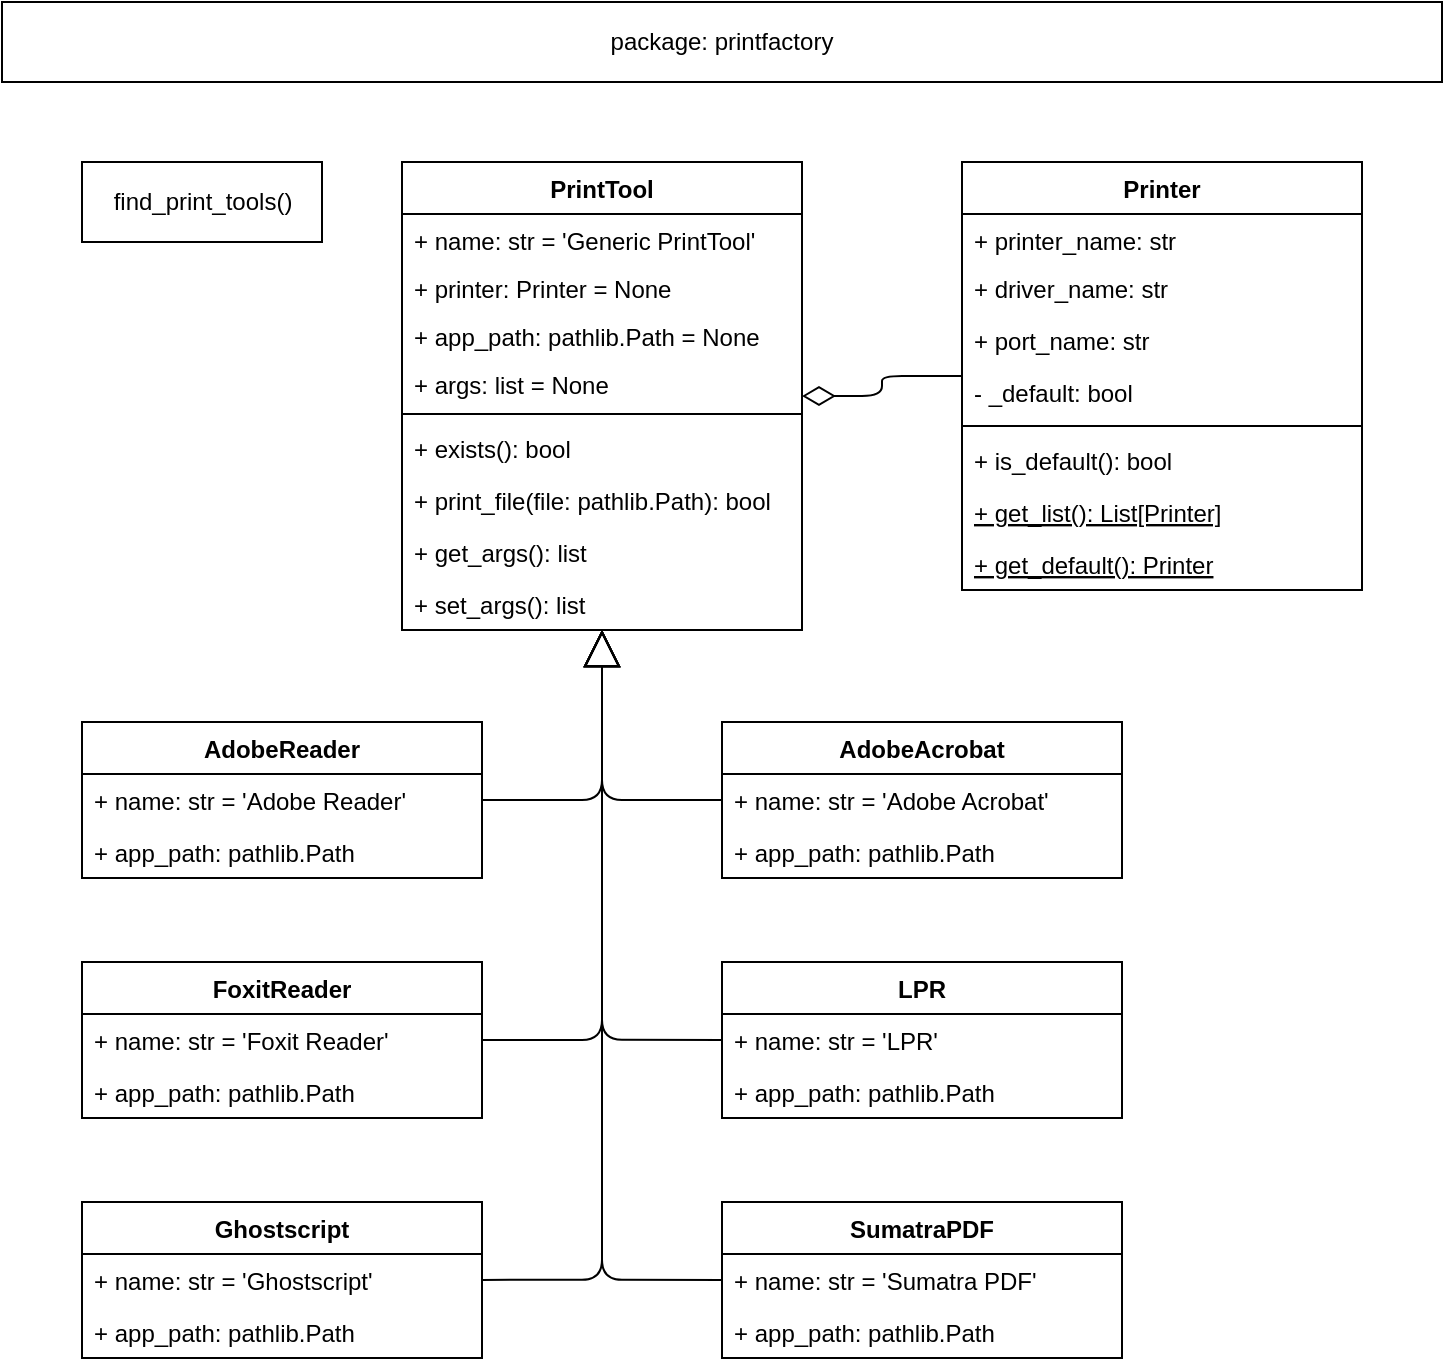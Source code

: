 <mxfile version="14.1.8" type="device"><diagram id="5JRmS1I60uvcFdtSQp9p" name="Seite-1"><mxGraphModel dx="813" dy="470" grid="1" gridSize="10" guides="1" tooltips="1" connect="1" arrows="1" fold="1" page="1" pageScale="1" pageWidth="827" pageHeight="1169" math="0" shadow="0"><root><mxCell id="0"/><mxCell id="1" parent="0"/><mxCell id="8TUSWJuhwqj37vCI7hse-1" value="package: printfactory" style="rounded=0;whiteSpace=wrap;html=1;" parent="1" vertex="1"><mxGeometry x="40" y="40" width="720" height="40" as="geometry"/></mxCell><mxCell id="8TUSWJuhwqj37vCI7hse-18" value="Printer" style="swimlane;fontStyle=1;align=center;verticalAlign=top;childLayout=stackLayout;horizontal=1;startSize=26;horizontalStack=0;resizeParent=1;resizeParentMax=0;resizeLast=0;collapsible=1;marginBottom=0;" parent="1" vertex="1"><mxGeometry x="520" y="120" width="200" height="214" as="geometry"/></mxCell><mxCell id="8TUSWJuhwqj37vCI7hse-19" value="+ printer_name: str" style="text;strokeColor=none;fillColor=none;align=left;verticalAlign=top;spacingLeft=4;spacingRight=4;overflow=hidden;rotatable=0;points=[[0,0.5],[1,0.5]];portConstraint=eastwest;" parent="8TUSWJuhwqj37vCI7hse-18" vertex="1"><mxGeometry y="26" width="200" height="24" as="geometry"/></mxCell><mxCell id="8TUSWJuhwqj37vCI7hse-32" value="+ driver_name: str" style="text;strokeColor=none;fillColor=none;align=left;verticalAlign=top;spacingLeft=4;spacingRight=4;overflow=hidden;rotatable=0;points=[[0,0.5],[1,0.5]];portConstraint=eastwest;dashed=1;" parent="8TUSWJuhwqj37vCI7hse-18" vertex="1"><mxGeometry y="50" width="200" height="26" as="geometry"/></mxCell><mxCell id="8TUSWJuhwqj37vCI7hse-31" value="+ port_name: str" style="text;strokeColor=none;fillColor=none;align=left;verticalAlign=top;spacingLeft=4;spacingRight=4;overflow=hidden;rotatable=0;points=[[0,0.5],[1,0.5]];portConstraint=eastwest;dashed=1;" parent="8TUSWJuhwqj37vCI7hse-18" vertex="1"><mxGeometry y="76" width="200" height="26" as="geometry"/></mxCell><mxCell id="vPlAIlx_1tMzaS5x7Q4s-1" value="- _default: bool" style="text;strokeColor=none;fillColor=none;align=left;verticalAlign=top;spacingLeft=4;spacingRight=4;overflow=hidden;rotatable=0;points=[[0,0.5],[1,0.5]];portConstraint=eastwest;dashed=1;" parent="8TUSWJuhwqj37vCI7hse-18" vertex="1"><mxGeometry y="102" width="200" height="26" as="geometry"/></mxCell><mxCell id="8TUSWJuhwqj37vCI7hse-20" value="" style="line;strokeWidth=1;fillColor=none;align=left;verticalAlign=middle;spacingTop=-1;spacingLeft=3;spacingRight=3;rotatable=0;labelPosition=right;points=[];portConstraint=eastwest;" parent="8TUSWJuhwqj37vCI7hse-18" vertex="1"><mxGeometry y="128" width="200" height="8" as="geometry"/></mxCell><mxCell id="8LzGVx7Nkkp_nxHZj2bV-1" value="+ is_default(): bool" style="text;strokeColor=none;fillColor=none;align=left;verticalAlign=top;spacingLeft=4;spacingRight=4;overflow=hidden;rotatable=0;points=[[0,0.5],[1,0.5]];portConstraint=eastwest;dashed=1;fontStyle=0" parent="8TUSWJuhwqj37vCI7hse-18" vertex="1"><mxGeometry y="136" width="200" height="26" as="geometry"/></mxCell><mxCell id="8TUSWJuhwqj37vCI7hse-39" value="+ get_list(): List[Printer]" style="text;strokeColor=none;fillColor=none;align=left;verticalAlign=top;spacingLeft=4;spacingRight=4;overflow=hidden;rotatable=0;points=[[0,0.5],[1,0.5]];portConstraint=eastwest;dashed=1;fontStyle=4" parent="8TUSWJuhwqj37vCI7hse-18" vertex="1"><mxGeometry y="162" width="200" height="26" as="geometry"/></mxCell><mxCell id="8TUSWJuhwqj37vCI7hse-92" value="+ get_default(): Printer" style="text;strokeColor=none;fillColor=none;align=left;verticalAlign=top;spacingLeft=4;spacingRight=4;overflow=hidden;rotatable=0;points=[[0,0.5],[1,0.5]];portConstraint=eastwest;dashed=1;fontStyle=4" parent="8TUSWJuhwqj37vCI7hse-18" vertex="1"><mxGeometry y="188" width="200" height="26" as="geometry"/></mxCell><mxCell id="8TUSWJuhwqj37vCI7hse-46" value="PrintTool" style="swimlane;fontStyle=1;align=center;verticalAlign=top;childLayout=stackLayout;horizontal=1;startSize=26;horizontalStack=0;resizeParent=1;resizeParentMax=0;resizeLast=0;collapsible=1;marginBottom=0;swimlaneLine=1;rounded=0;shadow=0;sketch=0;glass=0;swimlaneFillColor=none;" parent="1" vertex="1"><mxGeometry x="240" y="120" width="200" height="234" as="geometry"/></mxCell><mxCell id="8TUSWJuhwqj37vCI7hse-47" value="+ name: str = 'Generic PrintTool'" style="text;strokeColor=none;fillColor=none;align=left;verticalAlign=top;spacingLeft=4;spacingRight=4;overflow=hidden;rotatable=0;points=[[0,0.5],[1,0.5]];portConstraint=eastwest;" parent="8TUSWJuhwqj37vCI7hse-46" vertex="1"><mxGeometry y="26" width="200" height="24" as="geometry"/></mxCell><mxCell id="h4rYGX3XMv5W3W1L0M88-9" value="+ printer: Printer = None" style="text;strokeColor=none;fillColor=none;align=left;verticalAlign=top;spacingLeft=4;spacingRight=4;overflow=hidden;rotatable=0;points=[[0,0.5],[1,0.5]];portConstraint=eastwest;" parent="8TUSWJuhwqj37vCI7hse-46" vertex="1"><mxGeometry y="50" width="200" height="24" as="geometry"/></mxCell><mxCell id="8TUSWJuhwqj37vCI7hse-48" value="+ app_path: pathlib.Path = None" style="text;strokeColor=none;fillColor=none;align=left;verticalAlign=top;spacingLeft=4;spacingRight=4;overflow=hidden;rotatable=0;points=[[0,0.5],[1,0.5]];portConstraint=eastwest;" parent="8TUSWJuhwqj37vCI7hse-46" vertex="1"><mxGeometry y="74" width="200" height="24" as="geometry"/></mxCell><mxCell id="8TUSWJuhwqj37vCI7hse-103" value="+ args: list = None" style="text;strokeColor=none;fillColor=none;align=left;verticalAlign=top;spacingLeft=4;spacingRight=4;overflow=hidden;rotatable=0;points=[[0,0.5],[1,0.5]];portConstraint=eastwest;" parent="8TUSWJuhwqj37vCI7hse-46" vertex="1"><mxGeometry y="98" width="200" height="24" as="geometry"/></mxCell><mxCell id="8TUSWJuhwqj37vCI7hse-49" value="" style="line;strokeWidth=1;fillColor=none;align=left;verticalAlign=middle;spacingTop=-1;spacingLeft=3;spacingRight=3;rotatable=0;labelPosition=right;points=[];portConstraint=eastwest;" parent="8TUSWJuhwqj37vCI7hse-46" vertex="1"><mxGeometry y="122" width="200" height="8" as="geometry"/></mxCell><mxCell id="5pOi7dv-gdJ62pmGej4j-1" value="+ exists(): bool" style="text;strokeColor=none;fillColor=none;align=left;verticalAlign=top;spacingLeft=4;spacingRight=4;overflow=hidden;rotatable=0;points=[[0,0.5],[1,0.5]];portConstraint=eastwest;" vertex="1" parent="8TUSWJuhwqj37vCI7hse-46"><mxGeometry y="130" width="200" height="26" as="geometry"/></mxCell><mxCell id="h4rYGX3XMv5W3W1L0M88-10" value="+ print_file(file: pathlib.Path): bool" style="text;strokeColor=none;fillColor=none;align=left;verticalAlign=top;spacingLeft=4;spacingRight=4;overflow=hidden;rotatable=0;points=[[0,0.5],[1,0.5]];portConstraint=eastwest;" parent="8TUSWJuhwqj37vCI7hse-46" vertex="1"><mxGeometry y="156" width="200" height="26" as="geometry"/></mxCell><mxCell id="8TUSWJuhwqj37vCI7hse-50" value="+ get_args(): list" style="text;strokeColor=none;fillColor=none;align=left;verticalAlign=top;spacingLeft=4;spacingRight=4;overflow=hidden;rotatable=0;points=[[0,0.5],[1,0.5]];portConstraint=eastwest;" parent="8TUSWJuhwqj37vCI7hse-46" vertex="1"><mxGeometry y="182" width="200" height="26" as="geometry"/></mxCell><mxCell id="8TUSWJuhwqj37vCI7hse-102" value="+ set_args(): list" style="text;strokeColor=none;fillColor=none;align=left;verticalAlign=top;spacingLeft=4;spacingRight=4;overflow=hidden;rotatable=0;points=[[0,0.5],[1,0.5]];portConstraint=eastwest;" parent="8TUSWJuhwqj37vCI7hse-46" vertex="1"><mxGeometry y="208" width="200" height="26" as="geometry"/></mxCell><mxCell id="8TUSWJuhwqj37vCI7hse-93" value="AdobeReader" style="swimlane;fontStyle=1;align=center;verticalAlign=top;childLayout=stackLayout;horizontal=1;startSize=26;horizontalStack=0;resizeParent=1;resizeParentMax=0;resizeLast=0;collapsible=1;marginBottom=0;swimlaneLine=1;rounded=0;shadow=0;sketch=0;glass=0;swimlaneFillColor=none;" parent="1" vertex="1"><mxGeometry x="80" y="400" width="200" height="77.968" as="geometry"/></mxCell><mxCell id="8TUSWJuhwqj37vCI7hse-94" value="+ name: str = 'Adobe Reader'" style="text;strokeColor=none;fillColor=none;align=left;verticalAlign=top;spacingLeft=4;spacingRight=4;overflow=hidden;rotatable=0;points=[[0,0.5],[1,0.5]];portConstraint=eastwest;" parent="8TUSWJuhwqj37vCI7hse-93" vertex="1"><mxGeometry y="26" width="200" height="25.984" as="geometry"/></mxCell><mxCell id="8TUSWJuhwqj37vCI7hse-95" value="+ app_path: pathlib.Path" style="text;strokeColor=none;fillColor=none;align=left;verticalAlign=top;spacingLeft=4;spacingRight=4;overflow=hidden;rotatable=0;points=[[0,0.5],[1,0.5]];portConstraint=eastwest;" parent="8TUSWJuhwqj37vCI7hse-93" vertex="1"><mxGeometry y="51.984" width="200" height="25.984" as="geometry"/></mxCell><mxCell id="h4rYGX3XMv5W3W1L0M88-15" value="" style="endArrow=block;endSize=16;endFill=0;html=1;edgeStyle=orthogonalEdgeStyle;entryX=0.5;entryY=1;entryDx=0;entryDy=0;" parent="1" source="8TUSWJuhwqj37vCI7hse-94" target="8TUSWJuhwqj37vCI7hse-46" edge="1"><mxGeometry x="-0.188" y="25" width="160" relative="1" as="geometry"><mxPoint x="340" y="540" as="sourcePoint"/><mxPoint x="160" y="470" as="targetPoint"/><mxPoint as="offset"/></mxGeometry></mxCell><mxCell id="h4rYGX3XMv5W3W1L0M88-16" value="AdobeAcrobat" style="swimlane;fontStyle=1;align=center;verticalAlign=top;childLayout=stackLayout;horizontal=1;startSize=26;horizontalStack=0;resizeParent=1;resizeParentMax=0;resizeLast=0;collapsible=1;marginBottom=0;swimlaneLine=1;rounded=0;shadow=0;sketch=0;glass=0;swimlaneFillColor=none;" parent="1" vertex="1"><mxGeometry x="400" y="400" width="200" height="77.968" as="geometry"><mxRectangle x="320" y="560" width="120" height="26" as="alternateBounds"/></mxGeometry></mxCell><mxCell id="h4rYGX3XMv5W3W1L0M88-17" value="+ name: str = 'Adobe Acrobat'" style="text;strokeColor=none;fillColor=none;align=left;verticalAlign=top;spacingLeft=4;spacingRight=4;overflow=hidden;rotatable=0;points=[[0,0.5],[1,0.5]];portConstraint=eastwest;" parent="h4rYGX3XMv5W3W1L0M88-16" vertex="1"><mxGeometry y="26" width="200" height="25.984" as="geometry"/></mxCell><mxCell id="TOD3IleP97WMORPJ9C5c-18" value="+ app_path: pathlib.Path" style="text;strokeColor=none;fillColor=none;align=left;verticalAlign=top;spacingLeft=4;spacingRight=4;overflow=hidden;rotatable=0;points=[[0,0.5],[1,0.5]];portConstraint=eastwest;" parent="h4rYGX3XMv5W3W1L0M88-16" vertex="1"><mxGeometry y="51.984" width="200" height="25.984" as="geometry"/></mxCell><mxCell id="h4rYGX3XMv5W3W1L0M88-19" value="FoxitReader" style="swimlane;fontStyle=1;align=center;verticalAlign=top;childLayout=stackLayout;horizontal=1;startSize=26;horizontalStack=0;resizeParent=1;resizeParentMax=0;resizeLast=0;collapsible=1;marginBottom=0;swimlaneLine=1;rounded=0;shadow=0;sketch=0;glass=0;swimlaneFillColor=none;" parent="1" vertex="1"><mxGeometry x="80" y="519.97" width="200" height="77.968" as="geometry"/></mxCell><mxCell id="h4rYGX3XMv5W3W1L0M88-20" value="+ name: str = 'Foxit Reader'" style="text;strokeColor=none;fillColor=none;align=left;verticalAlign=top;spacingLeft=4;spacingRight=4;overflow=hidden;rotatable=0;points=[[0,0.5],[1,0.5]];portConstraint=eastwest;" parent="h4rYGX3XMv5W3W1L0M88-19" vertex="1"><mxGeometry y="26" width="200" height="25.984" as="geometry"/></mxCell><mxCell id="TOD3IleP97WMORPJ9C5c-17" value="+ app_path: pathlib.Path" style="text;strokeColor=none;fillColor=none;align=left;verticalAlign=top;spacingLeft=4;spacingRight=4;overflow=hidden;rotatable=0;points=[[0,0.5],[1,0.5]];portConstraint=eastwest;" parent="h4rYGX3XMv5W3W1L0M88-19" vertex="1"><mxGeometry y="51.984" width="200" height="25.984" as="geometry"/></mxCell><mxCell id="h4rYGX3XMv5W3W1L0M88-27" value="LPR" style="swimlane;fontStyle=1;align=center;verticalAlign=top;childLayout=stackLayout;horizontal=1;startSize=26;horizontalStack=0;resizeParent=1;resizeParentMax=0;resizeLast=0;collapsible=1;marginBottom=0;" parent="1" vertex="1"><mxGeometry x="400" y="519.94" width="200" height="78" as="geometry"/></mxCell><mxCell id="h4rYGX3XMv5W3W1L0M88-28" value="+ name: str = 'LPR'" style="text;strokeColor=none;fillColor=none;align=left;verticalAlign=top;spacingLeft=4;spacingRight=4;overflow=hidden;rotatable=0;points=[[0,0.5],[1,0.5]];portConstraint=eastwest;dashed=1;" parent="h4rYGX3XMv5W3W1L0M88-27" vertex="1"><mxGeometry y="26" width="200" height="26" as="geometry"/></mxCell><mxCell id="h4rYGX3XMv5W3W1L0M88-29" value="+ app_path: pathlib.Path" style="text;strokeColor=none;fillColor=none;align=left;verticalAlign=top;spacingLeft=4;spacingRight=4;overflow=hidden;rotatable=0;points=[[0,0.5],[1,0.5]];portConstraint=eastwest;dashed=1;" parent="h4rYGX3XMv5W3W1L0M88-27" vertex="1"><mxGeometry y="52" width="200" height="26" as="geometry"/></mxCell><mxCell id="h4rYGX3XMv5W3W1L0M88-33" value="" style="endArrow=none;html=1;endSize=12;startArrow=diamondThin;startSize=14;startFill=0;edgeStyle=orthogonalEdgeStyle;align=left;verticalAlign=bottom;endFill=0;" parent="1" source="8TUSWJuhwqj37vCI7hse-46" target="8TUSWJuhwqj37vCI7hse-18" edge="1"><mxGeometry x="0.506" y="32" relative="1" as="geometry"><mxPoint x="240" y="130" as="sourcePoint"/><mxPoint x="540" y="140" as="targetPoint"/><mxPoint x="-30" y="21" as="offset"/></mxGeometry></mxCell><mxCell id="TOD3IleP97WMORPJ9C5c-1" value="SumatraPDF" style="swimlane;fontStyle=1;align=center;verticalAlign=top;childLayout=stackLayout;horizontal=1;startSize=26;horizontalStack=0;resizeParent=1;resizeParentMax=0;resizeLast=0;collapsible=1;marginBottom=0;" parent="1" vertex="1"><mxGeometry x="400" y="639.94" width="200" height="78" as="geometry"/></mxCell><mxCell id="TOD3IleP97WMORPJ9C5c-2" value="+ name: str = 'Sumatra PDF'" style="text;strokeColor=none;fillColor=none;align=left;verticalAlign=top;spacingLeft=4;spacingRight=4;overflow=hidden;rotatable=0;points=[[0,0.5],[1,0.5]];portConstraint=eastwest;dashed=1;" parent="TOD3IleP97WMORPJ9C5c-1" vertex="1"><mxGeometry y="26" width="200" height="26" as="geometry"/></mxCell><mxCell id="TOD3IleP97WMORPJ9C5c-3" value="+ app_path: pathlib.Path" style="text;strokeColor=none;fillColor=none;align=left;verticalAlign=top;spacingLeft=4;spacingRight=4;overflow=hidden;rotatable=0;points=[[0,0.5],[1,0.5]];portConstraint=eastwest;dashed=1;" parent="TOD3IleP97WMORPJ9C5c-1" vertex="1"><mxGeometry y="52" width="200" height="26" as="geometry"/></mxCell><mxCell id="TOD3IleP97WMORPJ9C5c-9" value="Ghostscript" style="swimlane;fontStyle=1;align=center;verticalAlign=top;childLayout=stackLayout;horizontal=1;startSize=26;horizontalStack=0;resizeParent=1;resizeParentMax=0;resizeLast=0;collapsible=1;marginBottom=0;" parent="1" vertex="1"><mxGeometry x="80" y="639.94" width="200" height="78" as="geometry"/></mxCell><mxCell id="TOD3IleP97WMORPJ9C5c-10" value="+ name: str = 'Ghostscript'" style="text;strokeColor=none;fillColor=none;align=left;verticalAlign=top;spacingLeft=4;spacingRight=4;overflow=hidden;rotatable=0;points=[[0,0.5],[1,0.5]];portConstraint=eastwest;dashed=1;" parent="TOD3IleP97WMORPJ9C5c-9" vertex="1"><mxGeometry y="26" width="200" height="26" as="geometry"/></mxCell><mxCell id="TOD3IleP97WMORPJ9C5c-11" value="+ app_path: pathlib.Path" style="text;strokeColor=none;fillColor=none;align=left;verticalAlign=top;spacingLeft=4;spacingRight=4;overflow=hidden;rotatable=0;points=[[0,0.5],[1,0.5]];portConstraint=eastwest;dashed=1;" parent="TOD3IleP97WMORPJ9C5c-9" vertex="1"><mxGeometry y="52" width="200" height="26" as="geometry"/></mxCell><mxCell id="TOD3IleP97WMORPJ9C5c-12" value="" style="endArrow=block;endSize=16;endFill=0;html=1;edgeStyle=orthogonalEdgeStyle;elbow=vertical;exitX=0;exitY=0.5;exitDx=0;exitDy=0;" parent="1" source="h4rYGX3XMv5W3W1L0M88-17" target="8TUSWJuhwqj37vCI7hse-46" edge="1"><mxGeometry x="-0.003" y="30" width="160" relative="1" as="geometry"><mxPoint x="690" y="540" as="sourcePoint"/><mxPoint x="390" y="400" as="targetPoint"/><mxPoint as="offset"/></mxGeometry></mxCell><mxCell id="TOD3IleP97WMORPJ9C5c-13" value="" style="endArrow=block;endSize=16;endFill=0;html=1;edgeStyle=orthogonalEdgeStyle;exitX=1;exitY=0.5;exitDx=0;exitDy=0;" parent="1" source="h4rYGX3XMv5W3W1L0M88-20" target="8TUSWJuhwqj37vCI7hse-46" edge="1"><mxGeometry x="-0.119" y="30" width="160" relative="1" as="geometry"><mxPoint x="200" y="540" as="sourcePoint"/><mxPoint x="360" y="374" as="targetPoint"/><mxPoint as="offset"/></mxGeometry></mxCell><mxCell id="TOD3IleP97WMORPJ9C5c-14" value="" style="endArrow=block;endSize=16;endFill=0;html=1;edgeStyle=orthogonalEdgeStyle;exitX=0;exitY=0.5;exitDx=0;exitDy=0;" parent="1" source="h4rYGX3XMv5W3W1L0M88-28" target="8TUSWJuhwqj37vCI7hse-46" edge="1"><mxGeometry x="-0.093" y="-50" width="160" relative="1" as="geometry"><mxPoint x="210" y="550" as="sourcePoint"/><mxPoint x="370" y="384" as="targetPoint"/><mxPoint as="offset"/></mxGeometry></mxCell><mxCell id="TOD3IleP97WMORPJ9C5c-15" value="" style="endArrow=block;endSize=16;endFill=0;html=1;edgeStyle=orthogonalEdgeStyle;exitX=1;exitY=0.5;exitDx=0;exitDy=0;" parent="1" source="TOD3IleP97WMORPJ9C5c-10" target="8TUSWJuhwqj37vCI7hse-46" edge="1"><mxGeometry x="0.276" y="-20" width="160" relative="1" as="geometry"><mxPoint x="220" y="560" as="sourcePoint"/><mxPoint x="380" y="394" as="targetPoint"/><mxPoint as="offset"/></mxGeometry></mxCell><mxCell id="TOD3IleP97WMORPJ9C5c-16" value="" style="endArrow=block;endSize=16;endFill=0;html=1;edgeStyle=orthogonalEdgeStyle;exitX=0;exitY=0.5;exitDx=0;exitDy=0;" parent="1" source="TOD3IleP97WMORPJ9C5c-2" target="8TUSWJuhwqj37vCI7hse-46" edge="1"><mxGeometry x="0.034" y="20" width="160" relative="1" as="geometry"><mxPoint x="230" y="570" as="sourcePoint"/><mxPoint x="390" y="404" as="targetPoint"/><mxPoint as="offset"/></mxGeometry></mxCell><mxCell id="TOD3IleP97WMORPJ9C5c-51" value="find_print_tools()" style="html=1;" parent="1" vertex="1"><mxGeometry x="80" y="120" width="120" height="40" as="geometry"/></mxCell></root></mxGraphModel></diagram></mxfile>